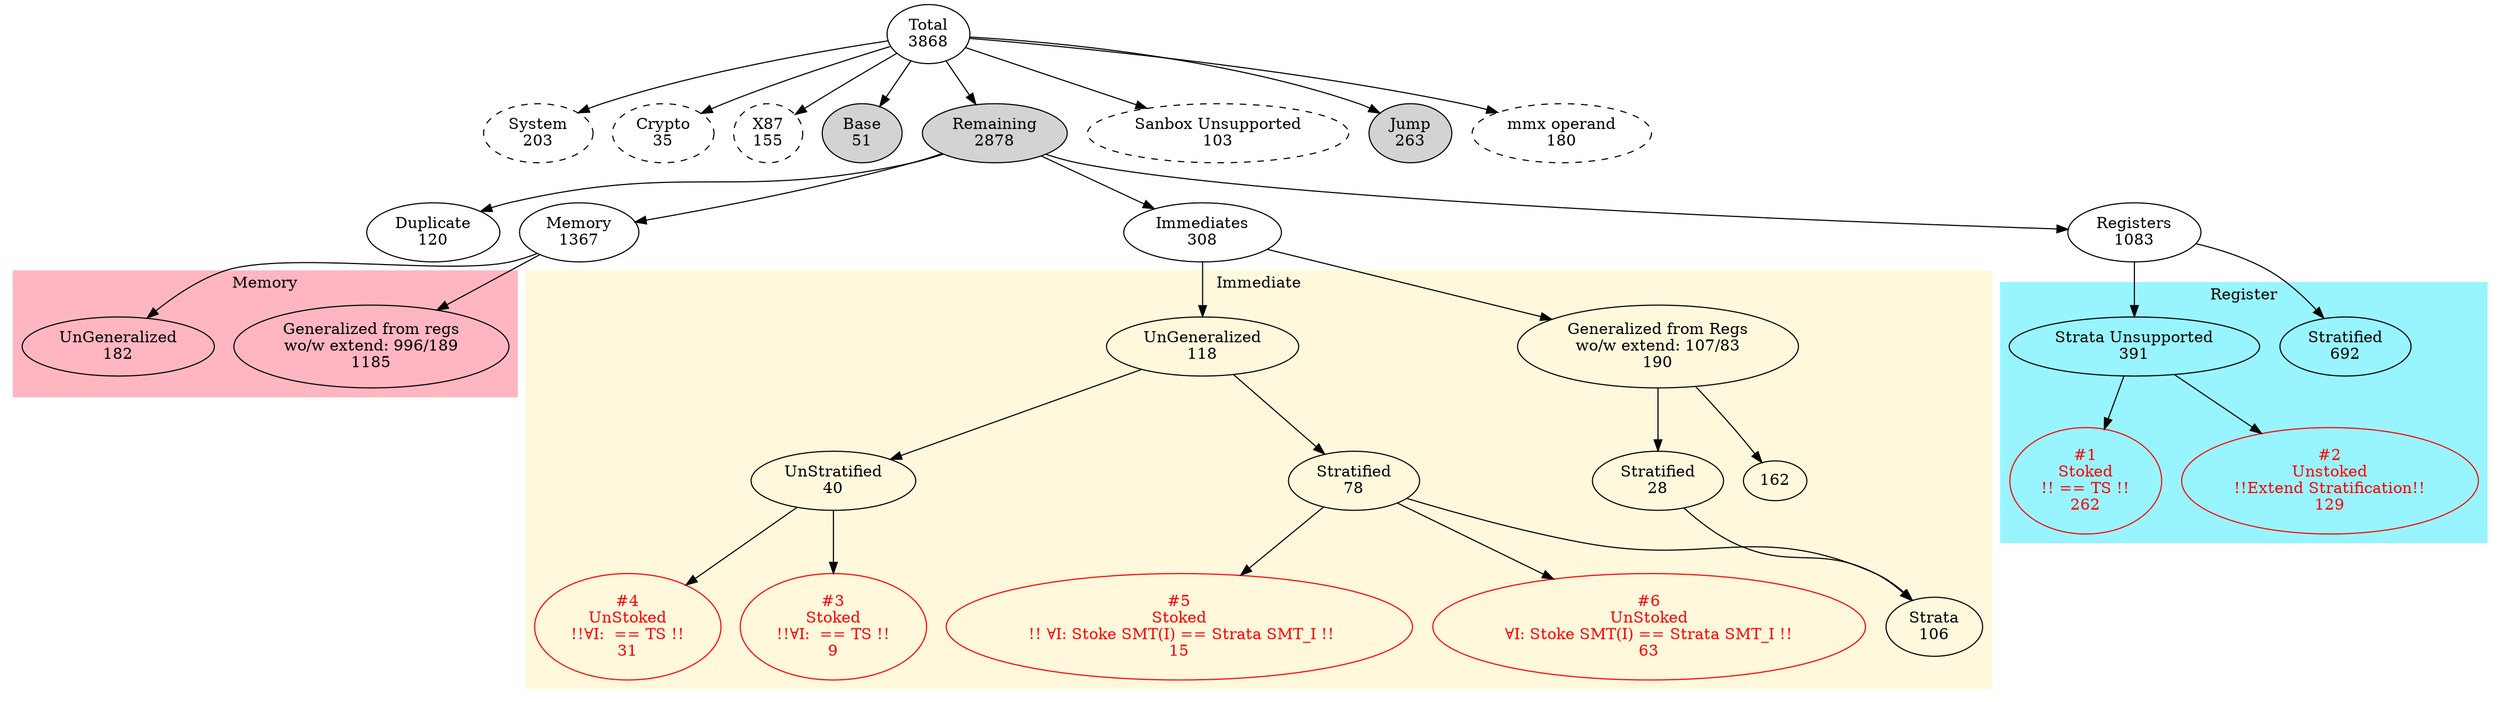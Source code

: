// dot -Tps imm_stats.dot -o imm_stats.ps
digraph instr_supprt {
    
      
  T [label="Total\n3868"]
    SYS         [style=dashed; label="System\n203"] 
    CRYPTO      [style=dashed; label="Crypto\n35"] 
    X87         [style=dashed; label="X87\n155"] 
    BASE        [style=filled; label="Base\n51"] 
    REM         [style=filled; label="Remaining\n2878"]
    US          [style=dashed; label="Sanbox Unsupported\n103"] 
    JMP         [style=filled; label="Jump\n263"] 
    MMX         [style=dashed; label="mmx operand\n180"] 
  
  T -> SYS  
  T -> CRYPTO  
  T -> X87  
  T -> US  
  T -> BASE  
  T -> REM
  T -> JMP  
  T -> MMX  

  {rank = same; T; }
  {rank = same; SYS; CRYPTO; X87; US; JMP; MMX;  }
  {rank = same; REM, BASE}

  /***************************************************/
  // Remaining

  DUP      [label="Duplicate\n120"] 
  MEM      [label="Memory\n1367"] 
  IMMS [label="Immediates\n308"]
  REGS [label="Registers\n1083"]

  REM -> DUP
  REM -> MEM
  REM -> IMMS
  REM -> REGS
  {rank = same; DUP; MEM; IMMS; REGS;}

  /***************************************************/
  // Registers
  subgraph cluster_0 {
    label =  "Register"
    style=filled;
    color = cadetblue1;

    REGS_STRATA [label="Stratified\n692"] 
    REGS_UNSTRATA [label="Strata Unsupported\n391"] 
    REGS_UNSTRATA_STOKED [fontcolor=red; color=red; label="#1\nStoked\n!! == TS !!\n262"] 
    REGS_UGUSUS [fontcolor=red; color=red; label="#2\nUnstoked\n!!Extend Stratification!!\n129"]

    REGS -> REGS_STRATA
    REGS -> REGS_UNSTRATA
    REGS_UNSTRATA -> REGS_UNSTRATA_STOKED
    REGS_UNSTRATA -> REGS_UGUSUS

    {rank = same; REGS_STRATA; REGS_UNSTRATA; }
    {rank = same; REGS_UNSTRATA_STOKED; REGS_UGUSUS; }
  }
  /***************************************************/

  /***************************************************/
  // Memory
  subgraph cluster_1 {
    label =  "Memory"
    style=filled;
    color = lightpink;

    MEM_G [label="Generalized from regs\nwo/w extend: 996/189\n1185"]
    MEM_UG [label="UnGeneralized\n182"]

    MEM -> MEM_G
    MEM -> MEM_UG

    {rank = same; MEM_UG; MEM_G; }
  }
  /***************************************************/

 /***************************************************/
 // Immediates
  subgraph cluster_2 {
    label =  "Immediate";
    style=filled;
    color = cornsilk;

    G [label="Generalized from Regs\nwo/w extend: 107/83\n190"] 
    S1 [label="Stratified\n28"] 
    S [label="Strata\n106"] 
    UG [label="UnGeneralized\n118"] 
    UGUS [label="UnStratified\n40"]
    S2 [label="Stratified\n78"] 
    UGUSS [fontcolor=red; color=red; label="#3\nStoked\n!!&#8704;I:  == TS !!\n9"]
    UGUSUS [fontcolor=red; color=red; label="#4\nUnStoked\n!!&#8704;I:  == TS !!\n31"]
    S2_STOKED [fontcolor=red; color=red; label="#5\nStoked\n !! &#8704;I: Stoke SMT(I) == Strata SMT_I !!\n15"]
    S2_UNSTOKED [fontcolor=red; color=red; label="#6\nUnStoked\n&#8704;I: Stoke SMT(I) == Strata SMT_I !!\n63"]

    IMMS -> G
    IMMS -> UG

    G -> S1 -> S
    G -> 162
    UG -> S2 -> S
    UG -> UGUS -> UGUSS
    UGUS -> UGUSUS
    S2 -> S2_STOKED
    S2 -> S2_UNSTOKED

    {rank = same; IMMS; }
    {rank = same; G; UG; }
    {rank = same; S1; S2; UGUS }
    {rank = same; S; UGUSUS  }
    {rank = same; S2_STOKED;S2_UNSTOKED   }
  }
 /***************************************************/

 }
